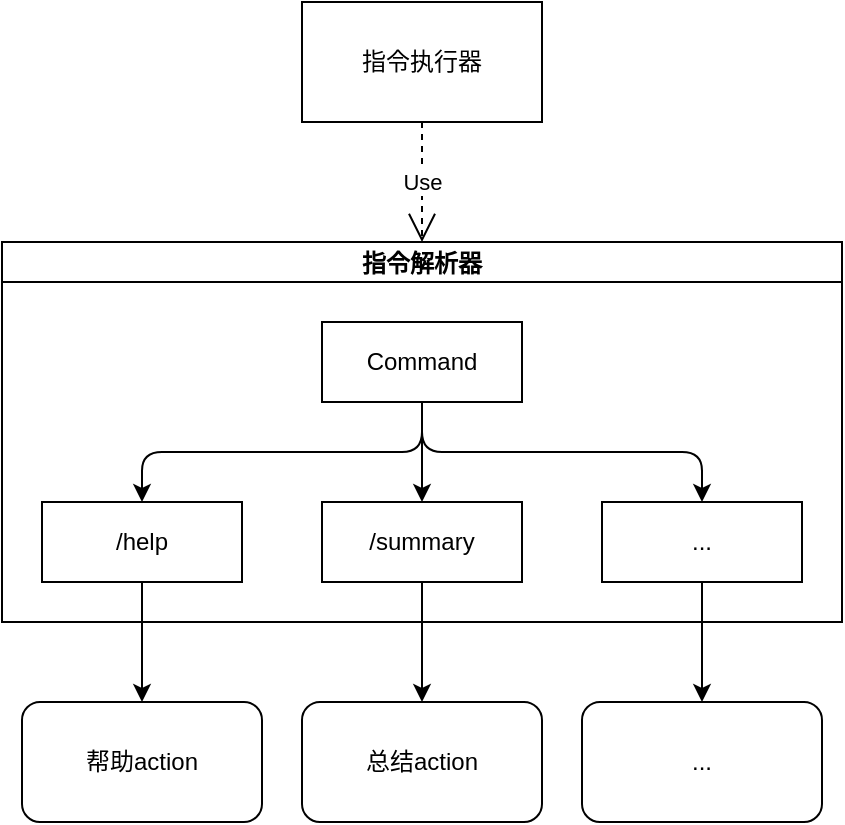 <mxfile version="24.6.5" type="github">
  <diagram name="第 1 页" id="FTZ7WoVlrxoPDdT3iFCy">
    <mxGraphModel dx="1434" dy="710" grid="0" gridSize="10" guides="1" tooltips="1" connect="1" arrows="1" fold="1" page="0" pageScale="1" pageWidth="827" pageHeight="1169" math="0" shadow="0">
      <root>
        <mxCell id="0" />
        <mxCell id="1" parent="0" />
        <mxCell id="3h8enQ3VkZ7n-lMxiWUe-1" value="指令解析器" style="swimlane;startSize=20;horizontal=1;childLayout=treeLayout;horizontalTree=0;sortEdges=1;resizable=0;containerType=tree;fontSize=12;" vertex="1" parent="1">
          <mxGeometry x="270" y="270" width="420" height="190" as="geometry" />
        </mxCell>
        <mxCell id="3h8enQ3VkZ7n-lMxiWUe-2" value="Command" style="whiteSpace=wrap;html=1;" vertex="1" parent="3h8enQ3VkZ7n-lMxiWUe-1">
          <mxGeometry x="160" y="40" width="100" height="40" as="geometry" />
        </mxCell>
        <mxCell id="3h8enQ3VkZ7n-lMxiWUe-3" value="/help" style="whiteSpace=wrap;html=1;" vertex="1" parent="3h8enQ3VkZ7n-lMxiWUe-1">
          <mxGeometry x="20" y="130" width="100" height="40" as="geometry" />
        </mxCell>
        <mxCell id="3h8enQ3VkZ7n-lMxiWUe-4" value="" style="edgeStyle=elbowEdgeStyle;elbow=vertical;html=1;rounded=1;curved=0;sourcePerimeterSpacing=0;targetPerimeterSpacing=0;startSize=6;endSize=6;" edge="1" parent="3h8enQ3VkZ7n-lMxiWUe-1" source="3h8enQ3VkZ7n-lMxiWUe-2" target="3h8enQ3VkZ7n-lMxiWUe-3">
          <mxGeometry relative="1" as="geometry" />
        </mxCell>
        <mxCell id="3h8enQ3VkZ7n-lMxiWUe-5" value="/summary" style="whiteSpace=wrap;html=1;" vertex="1" parent="3h8enQ3VkZ7n-lMxiWUe-1">
          <mxGeometry x="160" y="130" width="100" height="40" as="geometry" />
        </mxCell>
        <mxCell id="3h8enQ3VkZ7n-lMxiWUe-6" value="" style="edgeStyle=elbowEdgeStyle;elbow=vertical;html=1;rounded=1;curved=0;sourcePerimeterSpacing=0;targetPerimeterSpacing=0;startSize=6;endSize=6;" edge="1" parent="3h8enQ3VkZ7n-lMxiWUe-1" source="3h8enQ3VkZ7n-lMxiWUe-2" target="3h8enQ3VkZ7n-lMxiWUe-5">
          <mxGeometry relative="1" as="geometry" />
        </mxCell>
        <mxCell id="3h8enQ3VkZ7n-lMxiWUe-12" value="" style="edgeStyle=orthogonalEdgeStyle;rounded=1;orthogonalLoop=1;jettySize=auto;html=1;strokeColor=default;align=center;verticalAlign=middle;fontFamily=Helvetica;fontSize=11;fontColor=default;labelBackgroundColor=default;elbow=vertical;startSize=6;endArrow=classic;endSize=6;sourcePerimeterSpacing=0;targetPerimeterSpacing=0;curved=0;exitX=0.5;exitY=1;exitDx=0;exitDy=0;" edge="1" source="3h8enQ3VkZ7n-lMxiWUe-2" target="3h8enQ3VkZ7n-lMxiWUe-13" parent="3h8enQ3VkZ7n-lMxiWUe-1">
          <mxGeometry relative="1" as="geometry" />
        </mxCell>
        <mxCell id="3h8enQ3VkZ7n-lMxiWUe-13" value="..." style="whiteSpace=wrap;html=1;" vertex="1" parent="3h8enQ3VkZ7n-lMxiWUe-1">
          <mxGeometry x="300" y="130" width="100" height="40" as="geometry" />
        </mxCell>
        <mxCell id="3h8enQ3VkZ7n-lMxiWUe-16" value="指令执行器" style="rounded=0;whiteSpace=wrap;html=1;" vertex="1" parent="1">
          <mxGeometry x="420" y="150" width="120" height="60" as="geometry" />
        </mxCell>
        <mxCell id="3h8enQ3VkZ7n-lMxiWUe-18" value="Use" style="endArrow=open;endSize=12;dashed=1;html=1;rounded=0;entryX=0.5;entryY=0;entryDx=0;entryDy=0;exitX=0.5;exitY=1;exitDx=0;exitDy=0;" edge="1" parent="1" source="3h8enQ3VkZ7n-lMxiWUe-16" target="3h8enQ3VkZ7n-lMxiWUe-1">
          <mxGeometry width="160" relative="1" as="geometry">
            <mxPoint x="440" y="200" as="sourcePoint" />
            <mxPoint x="490" y="140" as="targetPoint" />
          </mxGeometry>
        </mxCell>
        <mxCell id="3h8enQ3VkZ7n-lMxiWUe-19" value="帮助action" style="rounded=1;whiteSpace=wrap;html=1;" vertex="1" parent="1">
          <mxGeometry x="280" y="500" width="120" height="60" as="geometry" />
        </mxCell>
        <mxCell id="3h8enQ3VkZ7n-lMxiWUe-20" style="edgeStyle=orthogonalEdgeStyle;rounded=0;orthogonalLoop=1;jettySize=auto;html=1;" edge="1" parent="1" source="3h8enQ3VkZ7n-lMxiWUe-3" target="3h8enQ3VkZ7n-lMxiWUe-19">
          <mxGeometry relative="1" as="geometry" />
        </mxCell>
        <mxCell id="3h8enQ3VkZ7n-lMxiWUe-21" value="总结action" style="rounded=1;whiteSpace=wrap;html=1;" vertex="1" parent="1">
          <mxGeometry x="420" y="500" width="120" height="60" as="geometry" />
        </mxCell>
        <mxCell id="3h8enQ3VkZ7n-lMxiWUe-22" style="edgeStyle=orthogonalEdgeStyle;rounded=0;orthogonalLoop=1;jettySize=auto;html=1;" edge="1" parent="1" source="3h8enQ3VkZ7n-lMxiWUe-5" target="3h8enQ3VkZ7n-lMxiWUe-21">
          <mxGeometry relative="1" as="geometry" />
        </mxCell>
        <mxCell id="3h8enQ3VkZ7n-lMxiWUe-23" value="..." style="rounded=1;whiteSpace=wrap;html=1;" vertex="1" parent="1">
          <mxGeometry x="560" y="500" width="120" height="60" as="geometry" />
        </mxCell>
        <mxCell id="3h8enQ3VkZ7n-lMxiWUe-24" style="edgeStyle=orthogonalEdgeStyle;rounded=0;orthogonalLoop=1;jettySize=auto;html=1;" edge="1" parent="1" source="3h8enQ3VkZ7n-lMxiWUe-13" target="3h8enQ3VkZ7n-lMxiWUe-23">
          <mxGeometry relative="1" as="geometry" />
        </mxCell>
      </root>
    </mxGraphModel>
  </diagram>
</mxfile>
